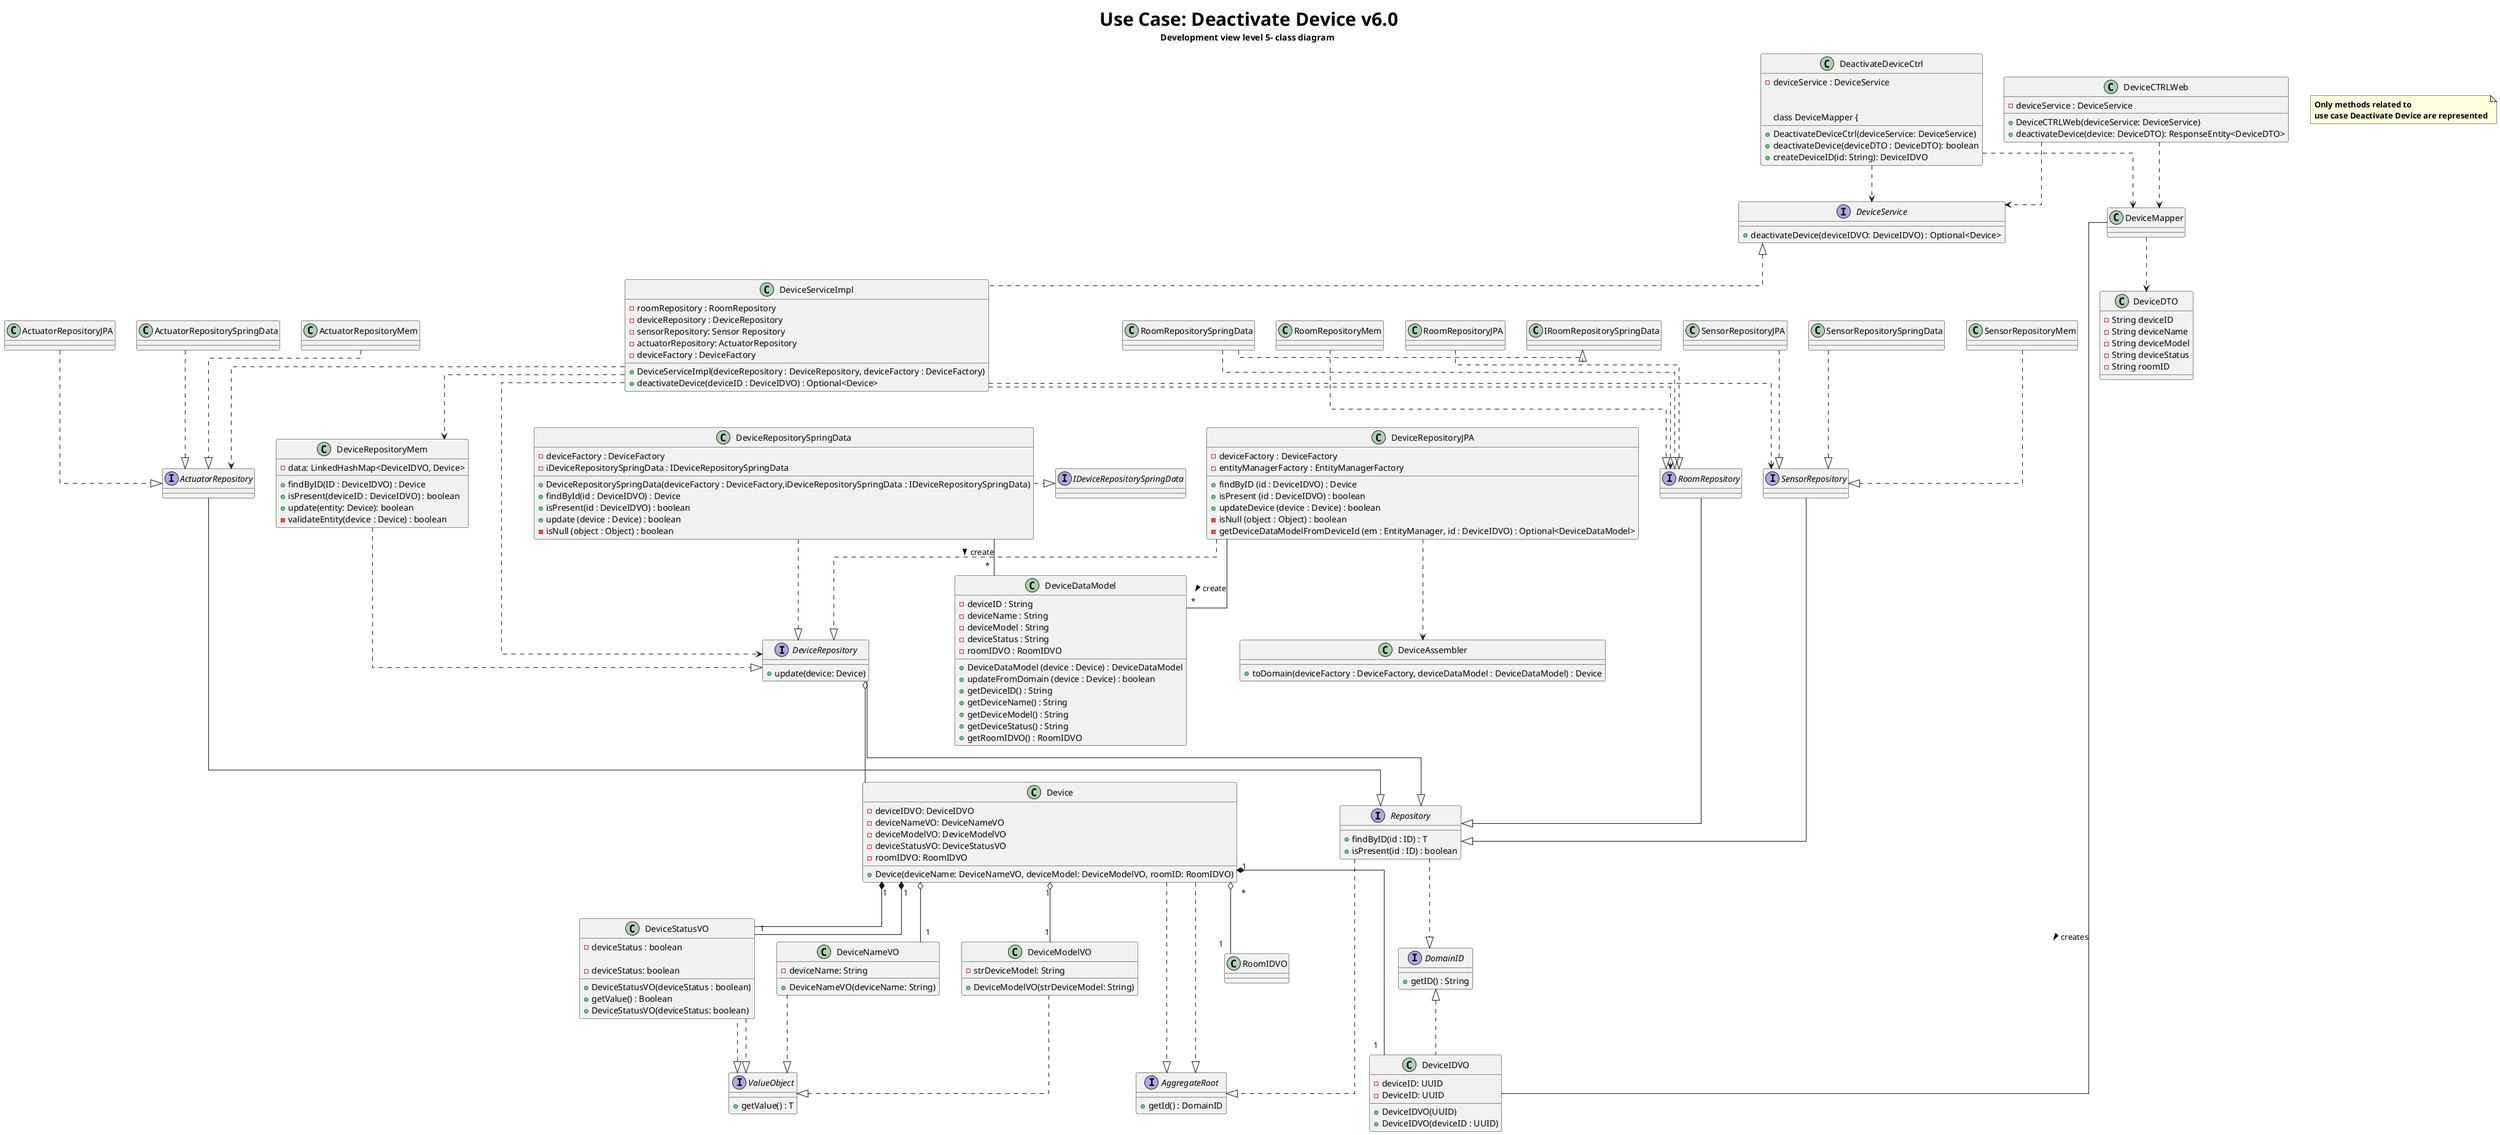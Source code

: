 @startuml
title <size: 30> Use Case: Deactivate Device v6.0\n Development view level 5- class diagram
note "<b>Only methods related to\n<b>use case Deactivate Device are represented" as N1
skinparam linetype ortho

class DeviceCTRLWeb {
    - deviceService : DeviceService
    + DeviceCTRLWeb(deviceService: DeviceService)
    + deactivateDevice(device: DeviceDTO): ResponseEntity<DeviceDTO>
}

class DeactivateDeviceCtrl {
    - deviceService : DeviceService

    + DeactivateDeviceCtrl(deviceService: DeviceService)
    + deactivateDevice(deviceDTO : DeviceDTO): boolean

class DeviceMapper {
    + createDeviceID(id: String): DeviceIDVO
}

class DeviceDTO{
- String deviceID
- String deviceName
- String deviceModel
- String deviceStatus
- String roomID
}

interface DomainID{
    + getID() : String
}

class DeviceIDVO {
    - deviceID: UUID
    + DeviceIDVO(UUID)
}

class DeviceRepositoryMem {
     - data: LinkedHashMap<DeviceIDVO, Device>
     + findByID(ID : DeviceIDVO) : Device
     + isPresent(deviceID : DeviceIDVO) : boolean
     + update(entity: Device): boolean
     - validateEntity(device : Device) : boolean
}

class DeviceRepositoryJPA {
    - deviceFactory : DeviceFactory
    - entityManagerFactory : EntityManagerFactory
    + findByID (id : DeviceIDVO) : Device
    + isPresent (id : DeviceIDVO) : boolean
    + updateDevice (device : Device) : boolean
    - isNull (object : Object) : boolean
    - getDeviceDataModelFromDeviceId (em : EntityManager, id : DeviceIDVO) : Optional<DeviceDataModel>
}
interface IDeviceRepositorySpringData {

}

class DeviceRepositorySpringData {
    - deviceFactory : DeviceFactory
    - iDeviceRepositorySpringData : IDeviceRepositorySpringData
    + DeviceRepositorySpringData(deviceFactory : DeviceFactory,iDeviceRepositorySpringData : IDeviceRepositorySpringData)
    + findById(id : DeviceIDVO) : Device
    + isPresent(id : DeviceIDVO) : boolean
    + update (device : Device) : boolean
    - isNull (object : Object) : boolean
}

class DeviceDataModel {
    - deviceID : String
    - deviceName : String
    - deviceModel : String
    - deviceStatus : String
    - roomIDVO : RoomIDVO
    + DeviceDataModel (device : Device) : DeviceDataModel
    + updateFromDomain (device : Device) : boolean
    + getDeviceID() : String
    + getDeviceName() : String
    + getDeviceModel() : String
    + getDeviceStatus() : String
    + getRoomIDVO() : RoomIDVO

}

class DeviceAssembler {
    + toDomain(deviceFactory : DeviceFactory, deviceDataModel : DeviceDataModel) : Device
}

interface DeviceService {
    + deactivateDevice(deviceIDVO: DeviceIDVO) : Optional<Device>
}

class DeviceServiceImpl {
    - roomRepository : RoomRepository
    - deviceRepository : DeviceRepository
    - sensorRepository: Sensor Repository
    - actuatorRepository: ActuatorRepository
    - deviceFactory : DeviceFactory

    + DeviceServiceImpl(deviceRepository : DeviceRepository, deviceFactory : DeviceFactory)
    + deactivateDevice(deviceID : DeviceIDVO) : Optional<Device>
}


interface Repository {
    + findByID(id : ID) : T
    + isPresent(id : ID) : boolean
}

interface DeviceRepository {
    + update(device: Device)

}
interface SensorRepository {
}

interface ActuatorRepository {
}

interface RoomRepository {
}

interface ValueObject {
     + getValue() : T
}

class DeviceStatusVO {
    - deviceStatus : boolean
    + DeviceStatusVO(deviceStatus : boolean)
    + getValue() : Boolean

}

interface AggregateRoot {
     + getId() : DomainID
}

class DeviceIDVO {
    -DeviceID: UUID
    +DeviceIDVO(deviceID : UUID)
}

class DeviceNameVO {
    -deviceName: String
    +DeviceNameVO(deviceName: String)
}

class DeviceModelVO {
    -strDeviceModel: String
    +DeviceModelVO(strDeviceModel: String)
}

class DeviceStatusVO {
    -deviceStatus: boolean
    +DeviceStatusVO(deviceStatus: boolean)
}


class Device {
    -deviceIDVO: DeviceIDVO
    -deviceNameVO: DeviceNameVO
    -deviceModelVO: DeviceModelVO
    -deviceStatusVO: DeviceStatusVO
    -roomIDVO: RoomIDVO

    +Device(deviceName: DeviceNameVO, deviceModel: DeviceModelVO, roomID: RoomIDVO)
}



DeviceCTRLWeb ..> DeviceService
DeactivateDeviceCtrl ..> DeviceService
DeactivateDeviceCtrl ..> DeviceMapper
DeviceCTRLWeb ..> DeviceMapper
DeviceServiceImpl ..> DeviceRepositoryMem
DeviceMapper ..> DeviceDTO
DeviceMapper-- DeviceIDVO : creates >
DomainID <|.. DeviceIDVO
DeviceRepository o-- Device
Device ..|> AggregateRoot
Device *-- DeviceStatusVO
DeviceService <|.. DeviceServiceImpl
DeviceServiceImpl ..> RoomRepository
DeviceServiceImpl ..> DeviceRepository
DeviceServiceImpl ..> SensorRepository
DeviceServiceImpl ..> ActuatorRepository
RoomRepositoryMem ..|> RoomRepository
RoomRepositoryJPA ..|> RoomRepository
RoomRepositorySpringData ..|> RoomRepository
RoomRepositorySpringData .|> IRoomRepositorySpringData
DeviceRepositoryMem ..|> DeviceRepository
DeviceRepositoryJPA ..|> DeviceRepository
DeviceRepositorySpringData ..|> DeviceRepository
DeviceRepositorySpringData .|> IDeviceRepositorySpringData
SensorRepositoryMem ..|> SensorRepository
SensorRepositoryJPA ..|> SensorRepository
SensorRepositorySpringData ..|> SensorRepository
ActuatorRepositoryMem ..|> ActuatorRepository
ActuatorRepositoryJPA ..|> ActuatorRepository
ActuatorRepositorySpringData ..|> ActuatorRepository
DeviceRepositoryJPA -- "*"DeviceDataModel : create >
DeviceRepositorySpringData -- "*"DeviceDataModel : create >
DeviceRepository --|> Repository
ActuatorRepository --|> Repository
RoomRepository --|> Repository
SensorRepository --|> Repository
DeviceRepositoryJPA ..> DeviceAssembler
ValueObject <|.. DeviceStatusVO
Repository ..|> AggregateRoot
Repository ..|> DomainID
Device "*" o-- "1" RoomIDVO
Device "1" o-- "1" DeviceNameVO
Device "1" o-- "1" DeviceModelVO
Device "1" *-- "1" DeviceIDVO
Device "1" *-- "1" DeviceStatusVO
Device ...|> AggregateRoot
DeviceNameVO ..|> ValueObject
DeviceModelVO ..|> ValueObject
DeviceStatusVO ..|> ValueObject


@enduml
